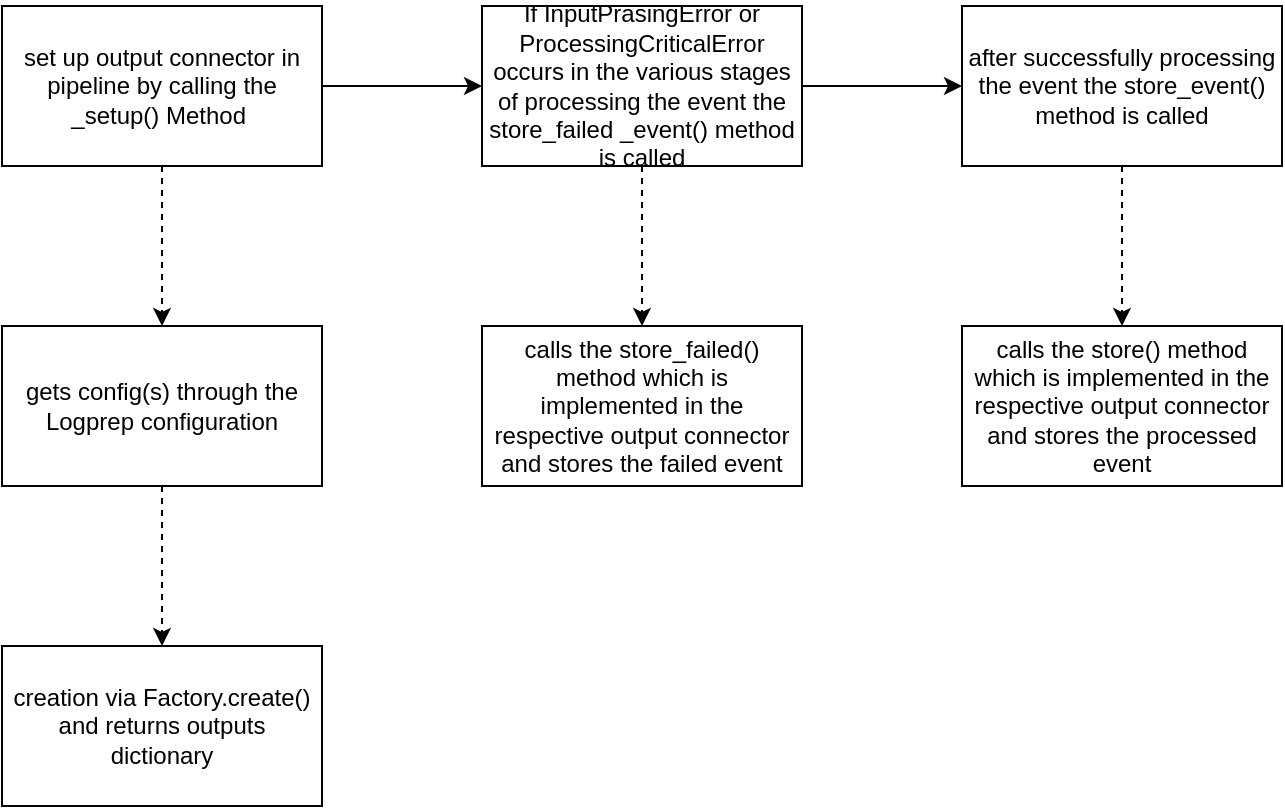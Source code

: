 <mxfile>
    <diagram id="jer4XtbojFQA0He1aJ_C" name="Page-1">
        <mxGraphModel dx="1040" dy="384" grid="1" gridSize="10" guides="1" tooltips="1" connect="1" arrows="1" fold="1" page="1" pageScale="1" pageWidth="850" pageHeight="1100" math="0" shadow="0">
            <root>
                <mxCell id="0"/>
                <mxCell id="1" parent="0"/>
                <mxCell id="4" value="" style="edgeStyle=none;html=1;dashed=1;" edge="1" parent="1" source="2" target="3">
                    <mxGeometry relative="1" as="geometry"/>
                </mxCell>
                <mxCell id="8" value="" style="edgeStyle=none;html=1;" edge="1" parent="1" source="2" target="7">
                    <mxGeometry relative="1" as="geometry"/>
                </mxCell>
                <mxCell id="2" value="set up output connector in pipeline by calling the _setup() Method&amp;nbsp;" style="rounded=0;whiteSpace=wrap;html=1;" vertex="1" parent="1">
                    <mxGeometry x="40" y="40" width="160" height="80" as="geometry"/>
                </mxCell>
                <mxCell id="6" value="" style="edgeStyle=none;html=1;dashed=1;" edge="1" parent="1" source="3" target="5">
                    <mxGeometry relative="1" as="geometry"/>
                </mxCell>
                <mxCell id="3" value="gets config(s) through the Logprep configuration" style="rounded=0;whiteSpace=wrap;html=1;" vertex="1" parent="1">
                    <mxGeometry x="40" y="200" width="160" height="80" as="geometry"/>
                </mxCell>
                <mxCell id="5" value="creation via Factory.create() and returns outputs dictionary" style="rounded=0;whiteSpace=wrap;html=1;" vertex="1" parent="1">
                    <mxGeometry x="40" y="360" width="160" height="80" as="geometry"/>
                </mxCell>
                <mxCell id="10" value="" style="edgeStyle=none;html=1;" edge="1" parent="1" source="7" target="9">
                    <mxGeometry relative="1" as="geometry"/>
                </mxCell>
                <mxCell id="15" value="" style="edgeStyle=none;html=1;dashed=1;" edge="1" parent="1" source="7" target="14">
                    <mxGeometry relative="1" as="geometry"/>
                </mxCell>
                <mxCell id="7" value="If InputPrasingError or ProcessingCriticalError occurs in the various stages of processing the event the store_failed _event() method is called" style="rounded=0;whiteSpace=wrap;html=1;" vertex="1" parent="1">
                    <mxGeometry x="280" y="40" width="160" height="80" as="geometry"/>
                </mxCell>
                <mxCell id="12" value="" style="edgeStyle=none;html=1;dashed=1;" edge="1" parent="1" source="9" target="11">
                    <mxGeometry relative="1" as="geometry"/>
                </mxCell>
                <mxCell id="9" value="after successfully processing the event the store_event() method is called" style="rounded=0;whiteSpace=wrap;html=1;" vertex="1" parent="1">
                    <mxGeometry x="520" y="40" width="160" height="80" as="geometry"/>
                </mxCell>
                <mxCell id="11" value="calls the store() method which is implemented in the respective output connector and stores the processed event" style="rounded=0;whiteSpace=wrap;html=1;" vertex="1" parent="1">
                    <mxGeometry x="520" y="200" width="160" height="80" as="geometry"/>
                </mxCell>
                <mxCell id="14" value="calls the store_failed() method which is implemented in the respective output connector and stores the failed event" style="rounded=0;whiteSpace=wrap;html=1;" vertex="1" parent="1">
                    <mxGeometry x="280" y="200" width="160" height="80" as="geometry"/>
                </mxCell>
            </root>
        </mxGraphModel>
    </diagram>
</mxfile>